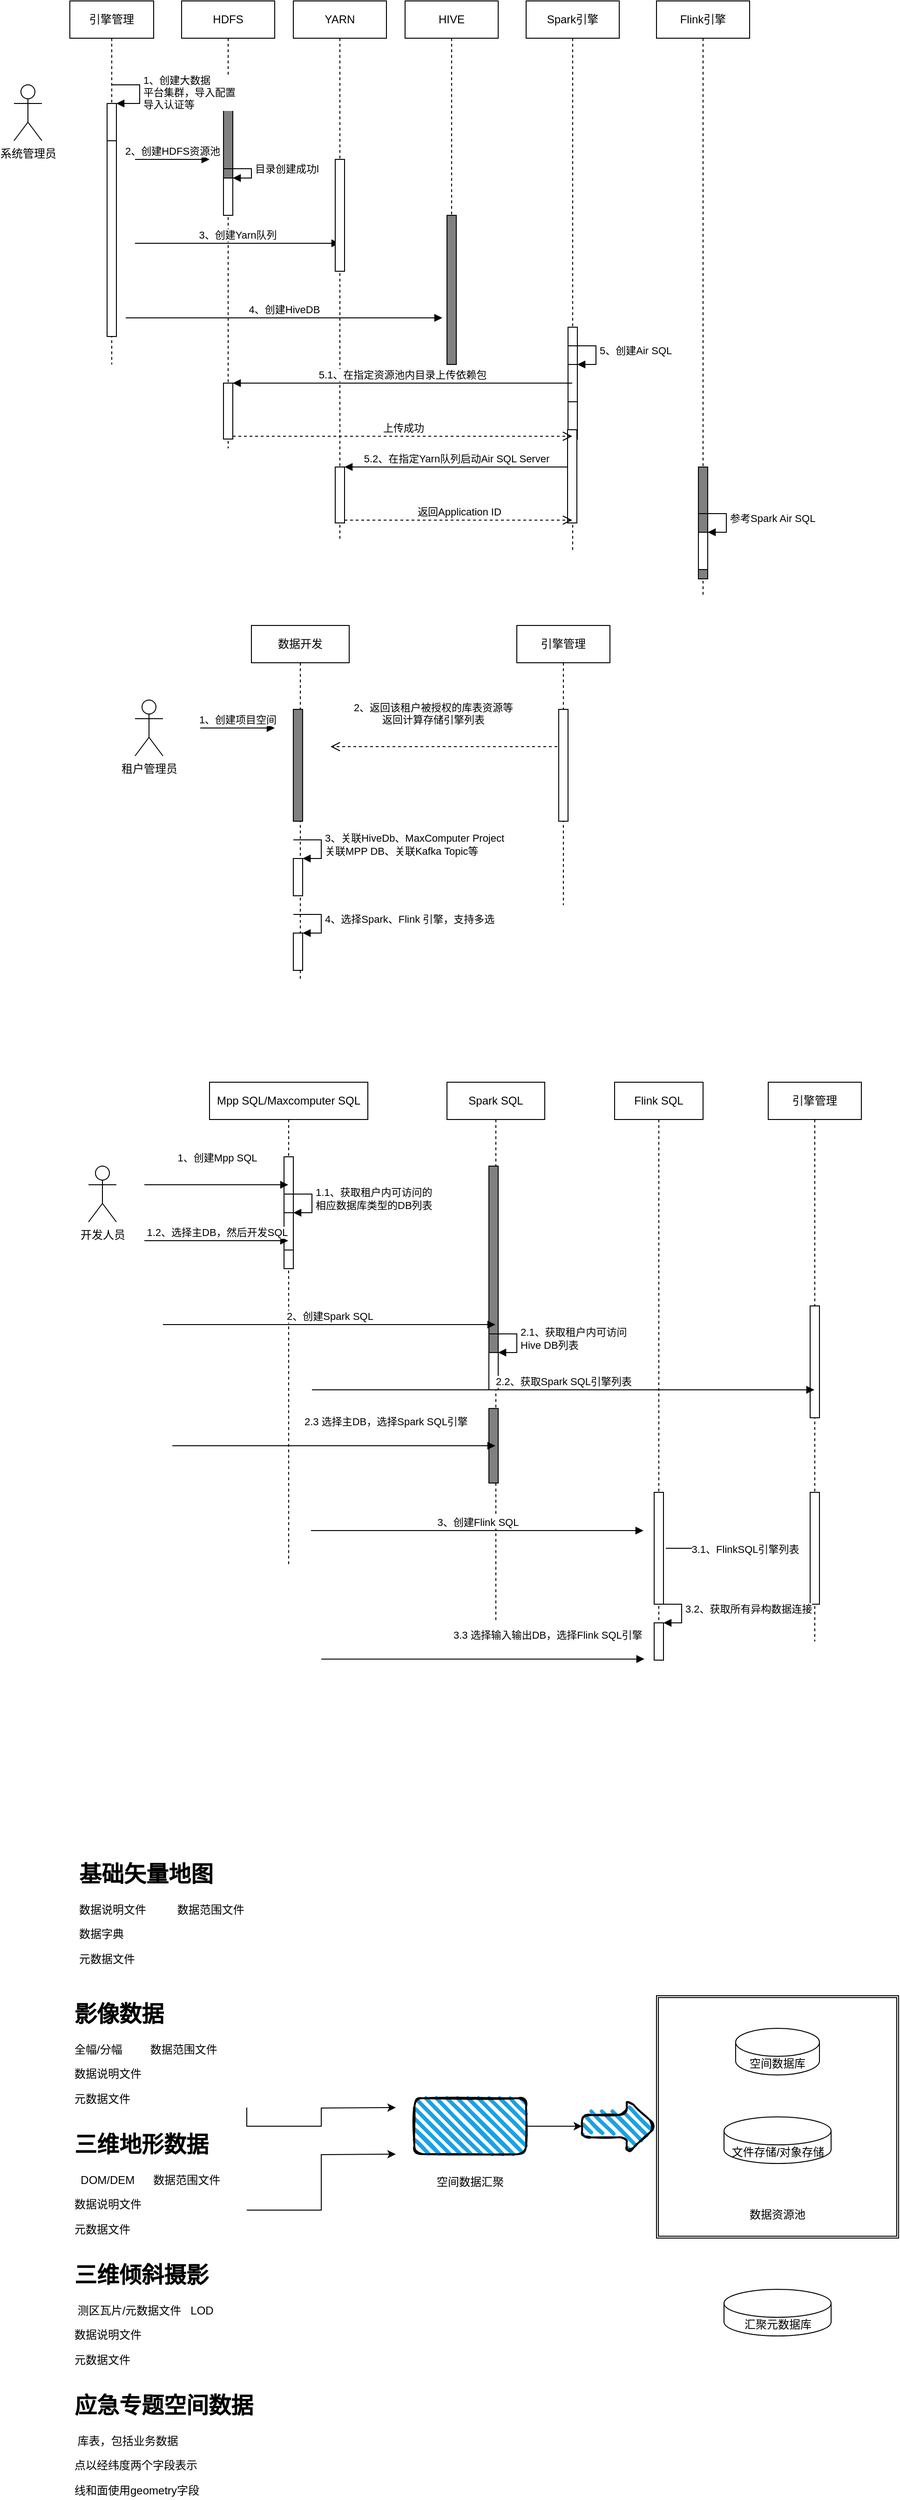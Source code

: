 <mxfile version="17.4.3" type="github">
  <diagram name="Page-1" id="2a216829-ef6e-dabb-86c1-c78162f3ba2b">
    <mxGraphModel dx="1426" dy="776" grid="1" gridSize="10" guides="1" tooltips="1" connect="1" arrows="1" fold="1" page="1" pageScale="1" pageWidth="850" pageHeight="1100" background="none" math="0" shadow="0">
      <root>
        <mxCell id="0" />
        <mxCell id="1" parent="0" />
        <mxCell id="PqrT7txZ_QQFGgLDtHlx-11" value="" style="shape=ext;double=1;whiteSpace=wrap;html=1;aspect=fixed;" vertex="1" parent="1">
          <mxGeometry x="760" y="2330" width="260" height="260" as="geometry" />
        </mxCell>
        <mxCell id="dJWWf9umhbd3Ho-xofpC-6" value="HDFS" style="shape=umlLifeline;perimeter=lifelinePerimeter;whiteSpace=wrap;html=1;container=1;collapsible=0;recursiveResize=0;outlineConnect=0;" parent="1" vertex="1">
          <mxGeometry x="250" y="190" width="100" height="480" as="geometry" />
        </mxCell>
        <mxCell id="dJWWf9umhbd3Ho-xofpC-7" value="" style="html=1;points=[];perimeter=orthogonalPerimeter;fillColor=#808080;" parent="dJWWf9umhbd3Ho-xofpC-6" vertex="1">
          <mxGeometry x="45" y="90" width="10" height="120" as="geometry" />
        </mxCell>
        <mxCell id="dJWWf9umhbd3Ho-xofpC-23" value="" style="html=1;points=[];perimeter=orthogonalPerimeter;" parent="dJWWf9umhbd3Ho-xofpC-6" vertex="1">
          <mxGeometry x="45" y="190" width="10" height="40" as="geometry" />
        </mxCell>
        <mxCell id="dJWWf9umhbd3Ho-xofpC-24" value="目录创建成功l" style="edgeStyle=orthogonalEdgeStyle;html=1;align=left;spacingLeft=2;endArrow=block;rounded=0;entryX=1;entryY=0;" parent="dJWWf9umhbd3Ho-xofpC-6" target="dJWWf9umhbd3Ho-xofpC-23" edge="1">
          <mxGeometry relative="1" as="geometry">
            <mxPoint x="45" y="180" as="sourcePoint" />
            <Array as="points">
              <mxPoint x="75" y="180" />
            </Array>
          </mxGeometry>
        </mxCell>
        <mxCell id="dJWWf9umhbd3Ho-xofpC-39" value="" style="html=1;points=[];perimeter=orthogonalPerimeter;" parent="dJWWf9umhbd3Ho-xofpC-6" vertex="1">
          <mxGeometry x="45" y="410" width="10" height="60" as="geometry" />
        </mxCell>
        <mxCell id="dJWWf9umhbd3Ho-xofpC-8" value="引擎管理" style="shape=umlLifeline;perimeter=lifelinePerimeter;whiteSpace=wrap;html=1;container=1;collapsible=0;recursiveResize=0;outlineConnect=0;" parent="1" vertex="1">
          <mxGeometry x="130" y="190" width="90" height="390" as="geometry" />
        </mxCell>
        <mxCell id="dJWWf9umhbd3Ho-xofpC-9" value="" style="html=1;points=[];perimeter=orthogonalPerimeter;" parent="dJWWf9umhbd3Ho-xofpC-8" vertex="1">
          <mxGeometry x="40" y="150" width="10" height="210" as="geometry" />
        </mxCell>
        <mxCell id="dJWWf9umhbd3Ho-xofpC-20" value="" style="html=1;points=[];perimeter=orthogonalPerimeter;" parent="dJWWf9umhbd3Ho-xofpC-8" vertex="1">
          <mxGeometry x="40" y="110" width="10" height="40" as="geometry" />
        </mxCell>
        <mxCell id="dJWWf9umhbd3Ho-xofpC-21" value="1、创建大数据&lt;br&gt;平台集群，导入配置&lt;br&gt;导入认证等" style="edgeStyle=orthogonalEdgeStyle;html=1;align=left;spacingLeft=2;endArrow=block;rounded=0;entryX=1;entryY=0;" parent="dJWWf9umhbd3Ho-xofpC-8" target="dJWWf9umhbd3Ho-xofpC-20" edge="1">
          <mxGeometry relative="1" as="geometry">
            <mxPoint x="45" y="90" as="sourcePoint" />
            <Array as="points">
              <mxPoint x="75" y="90" />
            </Array>
          </mxGeometry>
        </mxCell>
        <mxCell id="dJWWf9umhbd3Ho-xofpC-22" value="2、创建HDFS资源池" style="html=1;verticalAlign=bottom;endArrow=block;rounded=0;" parent="dJWWf9umhbd3Ho-xofpC-8" edge="1">
          <mxGeometry width="80" relative="1" as="geometry">
            <mxPoint x="70" y="170" as="sourcePoint" />
            <mxPoint x="150" y="170" as="targetPoint" />
          </mxGeometry>
        </mxCell>
        <mxCell id="dJWWf9umhbd3Ho-xofpC-26" value="3、创建Yarn队列" style="html=1;verticalAlign=bottom;endArrow=block;rounded=0;" parent="dJWWf9umhbd3Ho-xofpC-8" target="dJWWf9umhbd3Ho-xofpC-12" edge="1">
          <mxGeometry width="80" relative="1" as="geometry">
            <mxPoint x="70" y="260" as="sourcePoint" />
            <mxPoint x="150" y="260" as="targetPoint" />
          </mxGeometry>
        </mxCell>
        <mxCell id="dJWWf9umhbd3Ho-xofpC-10" value="HIVE" style="shape=umlLifeline;perimeter=lifelinePerimeter;whiteSpace=wrap;html=1;container=1;collapsible=0;recursiveResize=0;outlineConnect=0;" parent="1" vertex="1">
          <mxGeometry x="490" y="190" width="100" height="300" as="geometry" />
        </mxCell>
        <mxCell id="dJWWf9umhbd3Ho-xofpC-12" value="YARN" style="shape=umlLifeline;perimeter=lifelinePerimeter;whiteSpace=wrap;html=1;container=1;collapsible=0;recursiveResize=0;outlineConnect=0;" parent="1" vertex="1">
          <mxGeometry x="370" y="190" width="100" height="580" as="geometry" />
        </mxCell>
        <mxCell id="dJWWf9umhbd3Ho-xofpC-13" value="" style="html=1;points=[];perimeter=orthogonalPerimeter;" parent="dJWWf9umhbd3Ho-xofpC-12" vertex="1">
          <mxGeometry x="45" y="170" width="10" height="120" as="geometry" />
        </mxCell>
        <mxCell id="dJWWf9umhbd3Ho-xofpC-17" value="系统管理员" style="shape=umlActor;verticalLabelPosition=bottom;verticalAlign=top;html=1;outlineConnect=0;" parent="1" vertex="1">
          <mxGeometry x="70" y="280" width="30" height="60" as="geometry" />
        </mxCell>
        <mxCell id="dJWWf9umhbd3Ho-xofpC-11" value="" style="html=1;points=[];perimeter=orthogonalPerimeter;fillColor=#808080;" parent="1" vertex="1">
          <mxGeometry x="535" y="420" width="10" height="160" as="geometry" />
        </mxCell>
        <mxCell id="dJWWf9umhbd3Ho-xofpC-27" value="4、创建HiveDB" style="html=1;verticalAlign=bottom;endArrow=block;rounded=0;" parent="1" edge="1">
          <mxGeometry width="80" relative="1" as="geometry">
            <mxPoint x="190" y="530" as="sourcePoint" />
            <mxPoint x="530" y="530" as="targetPoint" />
          </mxGeometry>
        </mxCell>
        <mxCell id="dJWWf9umhbd3Ho-xofpC-30" value="Flink引擎" style="shape=umlLifeline;perimeter=lifelinePerimeter;whiteSpace=wrap;html=1;container=1;collapsible=0;recursiveResize=0;outlineConnect=0;" parent="1" vertex="1">
          <mxGeometry x="760" y="190" width="100" height="640" as="geometry" />
        </mxCell>
        <mxCell id="dJWWf9umhbd3Ho-xofpC-32" value="Spark引擎" style="shape=umlLifeline;perimeter=lifelinePerimeter;whiteSpace=wrap;html=1;container=1;collapsible=0;recursiveResize=0;outlineConnect=0;" parent="1" vertex="1">
          <mxGeometry x="620" y="190" width="100" height="590" as="geometry" />
        </mxCell>
        <mxCell id="dJWWf9umhbd3Ho-xofpC-33" value="" style="html=1;points=[];perimeter=orthogonalPerimeter;" parent="dJWWf9umhbd3Ho-xofpC-32" vertex="1">
          <mxGeometry x="45" y="350" width="10" height="120" as="geometry" />
        </mxCell>
        <mxCell id="dJWWf9umhbd3Ho-xofpC-34" value="" style="html=1;points=[];perimeter=orthogonalPerimeter;" parent="dJWWf9umhbd3Ho-xofpC-32" vertex="1">
          <mxGeometry x="45" y="390" width="10" height="40" as="geometry" />
        </mxCell>
        <mxCell id="dJWWf9umhbd3Ho-xofpC-35" value="5、创建Air SQL" style="edgeStyle=orthogonalEdgeStyle;html=1;align=left;spacingLeft=2;endArrow=block;rounded=0;entryX=1;entryY=0;" parent="dJWWf9umhbd3Ho-xofpC-32" target="dJWWf9umhbd3Ho-xofpC-34" edge="1">
          <mxGeometry relative="1" as="geometry">
            <mxPoint x="45" y="370" as="sourcePoint" />
            <Array as="points">
              <mxPoint x="75" y="370" />
            </Array>
          </mxGeometry>
        </mxCell>
        <mxCell id="dJWWf9umhbd3Ho-xofpC-42" value="" style="html=1;points=[];perimeter=orthogonalPerimeter;" parent="dJWWf9umhbd3Ho-xofpC-32" vertex="1">
          <mxGeometry x="44.5" y="460" width="10" height="100" as="geometry" />
        </mxCell>
        <mxCell id="dJWWf9umhbd3Ho-xofpC-36" value="" style="html=1;points=[];perimeter=orthogonalPerimeter;" parent="1" vertex="1">
          <mxGeometry x="415" y="690" width="10" height="60" as="geometry" />
        </mxCell>
        <mxCell id="dJWWf9umhbd3Ho-xofpC-37" value="5.2、在指定Yarn队列启动Air SQL Server" style="html=1;verticalAlign=bottom;endArrow=block;entryX=1;entryY=0;rounded=0;" parent="1" source="dJWWf9umhbd3Ho-xofpC-42" target="dJWWf9umhbd3Ho-xofpC-36" edge="1">
          <mxGeometry relative="1" as="geometry">
            <mxPoint x="669.5" y="690" as="sourcePoint" />
          </mxGeometry>
        </mxCell>
        <mxCell id="dJWWf9umhbd3Ho-xofpC-38" value="返回Application ID" style="html=1;verticalAlign=bottom;endArrow=open;dashed=1;endSize=8;exitX=1;exitY=0.95;rounded=0;" parent="1" source="dJWWf9umhbd3Ho-xofpC-36" edge="1">
          <mxGeometry relative="1" as="geometry">
            <mxPoint x="669.5" y="747" as="targetPoint" />
          </mxGeometry>
        </mxCell>
        <mxCell id="dJWWf9umhbd3Ho-xofpC-40" value="5.1、在指定资源池内目录上传依赖包" style="html=1;verticalAlign=bottom;endArrow=block;entryX=1;entryY=0;rounded=0;" parent="1" source="dJWWf9umhbd3Ho-xofpC-32" target="dJWWf9umhbd3Ho-xofpC-39" edge="1">
          <mxGeometry relative="1" as="geometry">
            <mxPoint x="365" y="600" as="sourcePoint" />
          </mxGeometry>
        </mxCell>
        <mxCell id="dJWWf9umhbd3Ho-xofpC-41" value="上传成功" style="html=1;verticalAlign=bottom;endArrow=open;dashed=1;endSize=8;exitX=1;exitY=0.95;rounded=0;" parent="1" source="dJWWf9umhbd3Ho-xofpC-39" target="dJWWf9umhbd3Ho-xofpC-32" edge="1">
          <mxGeometry relative="1" as="geometry">
            <mxPoint x="365" y="657" as="targetPoint" />
          </mxGeometry>
        </mxCell>
        <mxCell id="dJWWf9umhbd3Ho-xofpC-31" value="" style="html=1;points=[];perimeter=orthogonalPerimeter;fillColor=#808080;" parent="1" vertex="1">
          <mxGeometry x="805" y="690" width="10" height="120" as="geometry" />
        </mxCell>
        <mxCell id="dJWWf9umhbd3Ho-xofpC-43" value="" style="html=1;points=[];perimeter=orthogonalPerimeter;" parent="1" vertex="1">
          <mxGeometry x="805" y="760" width="10" height="40" as="geometry" />
        </mxCell>
        <mxCell id="dJWWf9umhbd3Ho-xofpC-44" value="参考Spark Air SQL" style="edgeStyle=orthogonalEdgeStyle;html=1;align=left;spacingLeft=2;endArrow=block;rounded=0;entryX=1;entryY=0;" parent="1" target="dJWWf9umhbd3Ho-xofpC-43" edge="1">
          <mxGeometry relative="1" as="geometry">
            <mxPoint x="805" y="740" as="sourcePoint" />
            <Array as="points">
              <mxPoint x="835" y="740" />
            </Array>
          </mxGeometry>
        </mxCell>
        <mxCell id="dJWWf9umhbd3Ho-xofpC-45" value="租户管理员" style="shape=umlActor;verticalLabelPosition=bottom;verticalAlign=top;html=1;outlineConnect=0;" parent="1" vertex="1">
          <mxGeometry x="200" y="940" width="30" height="60" as="geometry" />
        </mxCell>
        <mxCell id="dJWWf9umhbd3Ho-xofpC-46" value="数据开发" style="shape=umlLifeline;perimeter=lifelinePerimeter;whiteSpace=wrap;html=1;container=1;collapsible=0;recursiveResize=0;outlineConnect=0;" parent="1" vertex="1">
          <mxGeometry x="325" y="860" width="105" height="380" as="geometry" />
        </mxCell>
        <mxCell id="dJWWf9umhbd3Ho-xofpC-47" value="" style="html=1;points=[];perimeter=orthogonalPerimeter;fillColor=#808080;" parent="dJWWf9umhbd3Ho-xofpC-46" vertex="1">
          <mxGeometry x="45" y="90" width="10" height="120" as="geometry" />
        </mxCell>
        <mxCell id="dJWWf9umhbd3Ho-xofpC-54" value="2、返回该租户被授权的库表资源等&lt;br&gt;返回计算存储引擎列表" style="html=1;verticalAlign=bottom;endArrow=open;dashed=1;endSize=8;rounded=0;" parent="dJWWf9umhbd3Ho-xofpC-46" source="dJWWf9umhbd3Ho-xofpC-48" edge="1">
          <mxGeometry x="0.118" y="-20" relative="1" as="geometry">
            <mxPoint x="165" y="130" as="sourcePoint" />
            <mxPoint x="85" y="130" as="targetPoint" />
            <mxPoint as="offset" />
          </mxGeometry>
        </mxCell>
        <mxCell id="dJWWf9umhbd3Ho-xofpC-55" value="" style="html=1;points=[];perimeter=orthogonalPerimeter;" parent="dJWWf9umhbd3Ho-xofpC-46" vertex="1">
          <mxGeometry x="45" y="250" width="10" height="40" as="geometry" />
        </mxCell>
        <mxCell id="dJWWf9umhbd3Ho-xofpC-56" value="3、关联HiveDb、MaxComputer Project&lt;br&gt;关联MPP DB、关联Kafka Topic等" style="edgeStyle=orthogonalEdgeStyle;html=1;align=left;spacingLeft=2;endArrow=block;rounded=0;entryX=1;entryY=0;" parent="dJWWf9umhbd3Ho-xofpC-46" target="dJWWf9umhbd3Ho-xofpC-55" edge="1">
          <mxGeometry relative="1" as="geometry">
            <mxPoint x="45" y="230" as="sourcePoint" />
            <Array as="points">
              <mxPoint x="75" y="230" />
            </Array>
          </mxGeometry>
        </mxCell>
        <mxCell id="dJWWf9umhbd3Ho-xofpC-48" value="引擎管理" style="shape=umlLifeline;perimeter=lifelinePerimeter;whiteSpace=wrap;html=1;container=1;collapsible=0;recursiveResize=0;outlineConnect=0;" parent="1" vertex="1">
          <mxGeometry x="610" y="860" width="100" height="300" as="geometry" />
        </mxCell>
        <mxCell id="dJWWf9umhbd3Ho-xofpC-49" value="" style="html=1;points=[];perimeter=orthogonalPerimeter;" parent="dJWWf9umhbd3Ho-xofpC-48" vertex="1">
          <mxGeometry x="45" y="90" width="10" height="120" as="geometry" />
        </mxCell>
        <mxCell id="dJWWf9umhbd3Ho-xofpC-52" value="1、创建项目空间" style="html=1;verticalAlign=bottom;endArrow=block;rounded=0;" parent="1" edge="1">
          <mxGeometry width="80" relative="1" as="geometry">
            <mxPoint x="270" y="970" as="sourcePoint" />
            <mxPoint x="350" y="970" as="targetPoint" />
          </mxGeometry>
        </mxCell>
        <mxCell id="dJWWf9umhbd3Ho-xofpC-57" value="" style="html=1;points=[];perimeter=orthogonalPerimeter;" parent="1" vertex="1">
          <mxGeometry x="370" y="1190" width="10" height="40" as="geometry" />
        </mxCell>
        <mxCell id="dJWWf9umhbd3Ho-xofpC-58" value="4、选择Spark、Flink 引擎，支持多选" style="edgeStyle=orthogonalEdgeStyle;html=1;align=left;spacingLeft=2;endArrow=block;rounded=0;entryX=1;entryY=0;" parent="1" target="dJWWf9umhbd3Ho-xofpC-57" edge="1">
          <mxGeometry relative="1" as="geometry">
            <mxPoint x="370" y="1170" as="sourcePoint" />
            <Array as="points">
              <mxPoint x="400" y="1170" />
            </Array>
          </mxGeometry>
        </mxCell>
        <mxCell id="dJWWf9umhbd3Ho-xofpC-59" value="开发人员" style="shape=umlActor;verticalLabelPosition=bottom;verticalAlign=top;html=1;outlineConnect=0;" parent="1" vertex="1">
          <mxGeometry x="150" y="1440" width="30" height="60" as="geometry" />
        </mxCell>
        <mxCell id="dJWWf9umhbd3Ho-xofpC-60" value="Spark SQL" style="shape=umlLifeline;perimeter=lifelinePerimeter;whiteSpace=wrap;html=1;container=1;collapsible=0;recursiveResize=0;outlineConnect=0;" parent="1" vertex="1">
          <mxGeometry x="535" y="1350" width="105" height="580" as="geometry" />
        </mxCell>
        <mxCell id="dJWWf9umhbd3Ho-xofpC-61" value="" style="html=1;points=[];perimeter=orthogonalPerimeter;fillColor=#808080;" parent="dJWWf9umhbd3Ho-xofpC-60" vertex="1">
          <mxGeometry x="45" y="90" width="10" height="230" as="geometry" />
        </mxCell>
        <mxCell id="dJWWf9umhbd3Ho-xofpC-76" value="" style="html=1;points=[];perimeter=orthogonalPerimeter;" parent="dJWWf9umhbd3Ho-xofpC-60" vertex="1">
          <mxGeometry x="45" y="290" width="10" height="40" as="geometry" />
        </mxCell>
        <mxCell id="dJWWf9umhbd3Ho-xofpC-77" value="2.1、获取租户内可访问&lt;br&gt;Hive DB列表" style="edgeStyle=orthogonalEdgeStyle;html=1;align=left;spacingLeft=2;endArrow=block;rounded=0;entryX=1;entryY=0;" parent="dJWWf9umhbd3Ho-xofpC-60" target="dJWWf9umhbd3Ho-xofpC-76" edge="1">
          <mxGeometry relative="1" as="geometry">
            <mxPoint x="45" y="270" as="sourcePoint" />
            <Array as="points">
              <mxPoint x="75" y="270" />
            </Array>
          </mxGeometry>
        </mxCell>
        <mxCell id="dJWWf9umhbd3Ho-xofpC-88" value="" style="html=1;points=[];perimeter=orthogonalPerimeter;fillColor=#808080;" parent="dJWWf9umhbd3Ho-xofpC-60" vertex="1">
          <mxGeometry x="45" y="350" width="10" height="80" as="geometry" />
        </mxCell>
        <mxCell id="dJWWf9umhbd3Ho-xofpC-62" value="Mpp SQL/Maxcomputer SQL" style="shape=umlLifeline;perimeter=lifelinePerimeter;whiteSpace=wrap;html=1;container=1;collapsible=0;recursiveResize=0;outlineConnect=0;" parent="1" vertex="1">
          <mxGeometry x="280" y="1350" width="170" height="520" as="geometry" />
        </mxCell>
        <mxCell id="dJWWf9umhbd3Ho-xofpC-63" value="" style="html=1;points=[];perimeter=orthogonalPerimeter;" parent="dJWWf9umhbd3Ho-xofpC-62" vertex="1">
          <mxGeometry x="80" y="80" width="10" height="120" as="geometry" />
        </mxCell>
        <mxCell id="dJWWf9umhbd3Ho-xofpC-66" value="" style="html=1;points=[];perimeter=orthogonalPerimeter;" parent="dJWWf9umhbd3Ho-xofpC-62" vertex="1">
          <mxGeometry x="80" y="140" width="10" height="40" as="geometry" />
        </mxCell>
        <mxCell id="dJWWf9umhbd3Ho-xofpC-67" value="1.1、获取租户内可访问的&lt;br&gt;相应数据库类型的DB列表" style="edgeStyle=orthogonalEdgeStyle;html=1;align=left;spacingLeft=2;endArrow=block;rounded=0;entryX=1;entryY=0;" parent="dJWWf9umhbd3Ho-xofpC-62" target="dJWWf9umhbd3Ho-xofpC-66" edge="1">
          <mxGeometry relative="1" as="geometry">
            <mxPoint x="80" y="120" as="sourcePoint" />
            <Array as="points">
              <mxPoint x="110" y="120" />
            </Array>
          </mxGeometry>
        </mxCell>
        <mxCell id="dJWWf9umhbd3Ho-xofpC-65" value="1、创建Mpp SQL" style="html=1;verticalAlign=bottom;endArrow=block;rounded=0;" parent="1" target="dJWWf9umhbd3Ho-xofpC-62" edge="1">
          <mxGeometry y="20" width="80" relative="1" as="geometry">
            <mxPoint x="210" y="1460" as="sourcePoint" />
            <mxPoint x="290" y="1460" as="targetPoint" />
            <mxPoint as="offset" />
          </mxGeometry>
        </mxCell>
        <mxCell id="dJWWf9umhbd3Ho-xofpC-68" value="1.2、选择主DB，然后开发SQL" style="html=1;verticalAlign=bottom;endArrow=block;rounded=0;" parent="1" target="dJWWf9umhbd3Ho-xofpC-62" edge="1">
          <mxGeometry width="80" relative="1" as="geometry">
            <mxPoint x="210" y="1520" as="sourcePoint" />
            <mxPoint x="290" y="1520" as="targetPoint" />
          </mxGeometry>
        </mxCell>
        <mxCell id="dJWWf9umhbd3Ho-xofpC-71" value="引擎管理" style="shape=umlLifeline;perimeter=lifelinePerimeter;whiteSpace=wrap;html=1;container=1;collapsible=0;recursiveResize=0;outlineConnect=0;" parent="1" vertex="1">
          <mxGeometry x="880" y="1350" width="100" height="600" as="geometry" />
        </mxCell>
        <mxCell id="dJWWf9umhbd3Ho-xofpC-72" value="" style="html=1;points=[];perimeter=orthogonalPerimeter;" parent="dJWWf9umhbd3Ho-xofpC-71" vertex="1">
          <mxGeometry x="45" y="240" width="10" height="120" as="geometry" />
        </mxCell>
        <mxCell id="dJWWf9umhbd3Ho-xofpC-93" value="" style="html=1;points=[];perimeter=orthogonalPerimeter;" parent="dJWWf9umhbd3Ho-xofpC-71" vertex="1">
          <mxGeometry x="45" y="440" width="10" height="120" as="geometry" />
        </mxCell>
        <mxCell id="dJWWf9umhbd3Ho-xofpC-73" value="2、创建Spark SQL" style="html=1;verticalAlign=bottom;endArrow=block;rounded=0;" parent="1" target="dJWWf9umhbd3Ho-xofpC-60" edge="1">
          <mxGeometry width="80" relative="1" as="geometry">
            <mxPoint x="230" y="1610" as="sourcePoint" />
            <mxPoint x="310" y="1610" as="targetPoint" />
            <Array as="points">
              <mxPoint x="410" y="1610" />
            </Array>
          </mxGeometry>
        </mxCell>
        <mxCell id="dJWWf9umhbd3Ho-xofpC-74" value="Flink SQL" style="shape=umlLifeline;perimeter=lifelinePerimeter;whiteSpace=wrap;html=1;container=1;collapsible=0;recursiveResize=0;outlineConnect=0;" parent="1" vertex="1">
          <mxGeometry x="715" y="1350" width="95" height="620" as="geometry" />
        </mxCell>
        <mxCell id="dJWWf9umhbd3Ho-xofpC-75" value="" style="html=1;points=[];perimeter=orthogonalPerimeter;" parent="dJWWf9umhbd3Ho-xofpC-74" vertex="1">
          <mxGeometry x="42.5" y="440" width="10" height="120" as="geometry" />
        </mxCell>
        <mxCell id="dJWWf9umhbd3Ho-xofpC-94" value="" style="html=1;points=[];perimeter=orthogonalPerimeter;" parent="dJWWf9umhbd3Ho-xofpC-74" vertex="1">
          <mxGeometry x="42.5" y="580" width="10" height="40" as="geometry" />
        </mxCell>
        <mxCell id="dJWWf9umhbd3Ho-xofpC-95" value="3.2、获取所有异构数据连接" style="edgeStyle=orthogonalEdgeStyle;html=1;align=left;spacingLeft=2;endArrow=block;rounded=0;entryX=1;entryY=0;" parent="dJWWf9umhbd3Ho-xofpC-74" target="dJWWf9umhbd3Ho-xofpC-94" edge="1">
          <mxGeometry relative="1" as="geometry">
            <mxPoint x="42" y="560" as="sourcePoint" />
            <Array as="points">
              <mxPoint x="72" y="560" />
            </Array>
          </mxGeometry>
        </mxCell>
        <mxCell id="dJWWf9umhbd3Ho-xofpC-78" value="2.2、获取Spark SQL引擎列表" style="html=1;verticalAlign=bottom;endArrow=block;rounded=0;" parent="1" target="dJWWf9umhbd3Ho-xofpC-71" edge="1">
          <mxGeometry width="80" relative="1" as="geometry">
            <mxPoint x="390" y="1680" as="sourcePoint" />
            <mxPoint x="470" y="1680" as="targetPoint" />
          </mxGeometry>
        </mxCell>
        <mxCell id="dJWWf9umhbd3Ho-xofpC-85" value="&lt;span style=&quot;color: rgb(0, 0, 0); font-family: helvetica; font-size: 11px; font-style: normal; font-weight: 400; letter-spacing: normal; text-align: left; text-indent: 0px; text-transform: none; word-spacing: 0px; background-color: rgb(255, 255, 255); display: inline; float: none;&quot;&gt;2.3 选择主DB，选择Spark SQL引擎&lt;/span&gt;" style="text;whiteSpace=wrap;html=1;" parent="1" vertex="1">
          <mxGeometry x="380" y="1700" width="220" height="30" as="geometry" />
        </mxCell>
        <mxCell id="dJWWf9umhbd3Ho-xofpC-90" value="" style="html=1;verticalAlign=bottom;endArrow=block;rounded=0;" parent="1" target="dJWWf9umhbd3Ho-xofpC-60" edge="1">
          <mxGeometry width="80" relative="1" as="geometry">
            <mxPoint x="240" y="1740" as="sourcePoint" />
            <mxPoint x="320" y="1740" as="targetPoint" />
          </mxGeometry>
        </mxCell>
        <mxCell id="dJWWf9umhbd3Ho-xofpC-91" value="3、创建Flink SQL" style="html=1;verticalAlign=bottom;endArrow=block;rounded=0;" parent="1" edge="1">
          <mxGeometry width="80" relative="1" as="geometry">
            <mxPoint x="389" y="1831" as="sourcePoint" />
            <mxPoint x="746" y="1831" as="targetPoint" />
            <Array as="points">
              <mxPoint x="569" y="1831" />
            </Array>
          </mxGeometry>
        </mxCell>
        <mxCell id="dJWWf9umhbd3Ho-xofpC-92" value="3.1、FlinkSQL引擎列表" style="html=1;verticalAlign=bottom;endArrow=block;rounded=0;" parent="1" edge="1">
          <mxGeometry x="0.223" y="-10" width="80" relative="1" as="geometry">
            <mxPoint x="770" y="1850" as="sourcePoint" />
            <mxPoint x="909.5" y="1850" as="targetPoint" />
            <mxPoint x="-1" as="offset" />
          </mxGeometry>
        </mxCell>
        <mxCell id="dJWWf9umhbd3Ho-xofpC-96" value="&lt;span style=&quot;color: rgb(0 , 0 , 0) ; font-family: &amp;#34;helvetica&amp;#34; ; font-size: 11px ; font-style: normal ; font-weight: 400 ; letter-spacing: normal ; text-align: left ; text-indent: 0px ; text-transform: none ; word-spacing: 0px ; background-color: rgb(255 , 255 , 255) ; display: inline ; float: none&quot;&gt;3.3 选择输入输出DB，选择Flink SQL引擎&lt;/span&gt;" style="text;whiteSpace=wrap;html=1;" parent="1" vertex="1">
          <mxGeometry x="540" y="1928.82" width="220" height="30" as="geometry" />
        </mxCell>
        <mxCell id="dJWWf9umhbd3Ho-xofpC-97" value="" style="html=1;verticalAlign=bottom;endArrow=block;rounded=0;" parent="1" edge="1">
          <mxGeometry width="80" relative="1" as="geometry">
            <mxPoint x="400" y="1968.82" as="sourcePoint" />
            <mxPoint x="747" y="1968.82" as="targetPoint" />
          </mxGeometry>
        </mxCell>
        <mxCell id="PqrT7txZ_QQFGgLDtHlx-2" value="空间数据库" style="shape=cylinder3;whiteSpace=wrap;html=1;boundedLbl=1;backgroundOutline=1;size=15;" vertex="1" parent="1">
          <mxGeometry x="845" y="2365" width="90" height="50" as="geometry" />
        </mxCell>
        <mxCell id="PqrT7txZ_QQFGgLDtHlx-3" value="&lt;h1&gt;基础矢量地图&lt;/h1&gt;&lt;p&gt;数据说明文件&amp;nbsp; &amp;nbsp; &amp;nbsp; &amp;nbsp; &amp;nbsp; 数据范围文件&lt;/p&gt;&lt;p&gt;数据字典&lt;/p&gt;&lt;p&gt;元数据文件&lt;/p&gt;&lt;p&gt;&lt;br&gt;&lt;/p&gt;" style="text;html=1;strokeColor=none;fillColor=none;spacing=5;spacingTop=-20;whiteSpace=wrap;overflow=hidden;rounded=0;" vertex="1" parent="1">
          <mxGeometry x="135" y="2180" width="190" height="120" as="geometry" />
        </mxCell>
        <mxCell id="PqrT7txZ_QQFGgLDtHlx-18" style="edgeStyle=orthogonalEdgeStyle;rounded=0;orthogonalLoop=1;jettySize=auto;html=1;exitX=1;exitY=1;exitDx=0;exitDy=0;" edge="1" parent="1" source="PqrT7txZ_QQFGgLDtHlx-4">
          <mxGeometry relative="1" as="geometry">
            <mxPoint x="480" y="2450" as="targetPoint" />
          </mxGeometry>
        </mxCell>
        <mxCell id="PqrT7txZ_QQFGgLDtHlx-4" value="&lt;h1&gt;影像数据&lt;/h1&gt;&lt;p&gt;全幅/分幅&amp;nbsp; &amp;nbsp; &amp;nbsp; &amp;nbsp; &amp;nbsp;数据范围文件&lt;/p&gt;&lt;p&gt;数据说明文件&lt;/p&gt;&lt;p&gt;元数据文件&lt;/p&gt;&lt;p&gt;&lt;br&gt;&lt;/p&gt;" style="text;html=1;strokeColor=none;fillColor=none;spacing=5;spacingTop=-20;whiteSpace=wrap;overflow=hidden;rounded=0;" vertex="1" parent="1">
          <mxGeometry x="130" y="2330" width="190" height="120" as="geometry" />
        </mxCell>
        <mxCell id="PqrT7txZ_QQFGgLDtHlx-19" style="edgeStyle=orthogonalEdgeStyle;rounded=0;orthogonalLoop=1;jettySize=auto;html=1;exitX=1;exitY=0.75;exitDx=0;exitDy=0;" edge="1" parent="1" source="PqrT7txZ_QQFGgLDtHlx-5">
          <mxGeometry relative="1" as="geometry">
            <mxPoint x="480" y="2500" as="targetPoint" />
          </mxGeometry>
        </mxCell>
        <mxCell id="PqrT7txZ_QQFGgLDtHlx-5" value="&lt;h1&gt;三维地形数据&lt;/h1&gt;&lt;p&gt;&amp;nbsp; DOM/DEM&amp;nbsp; &amp;nbsp; &amp;nbsp; 数据范围文件&lt;/p&gt;&lt;p&gt;数据说明文件&lt;/p&gt;&lt;p&gt;元数据文件&lt;/p&gt;&lt;p&gt;&lt;br&gt;&lt;/p&gt;" style="text;html=1;strokeColor=none;fillColor=none;spacing=5;spacingTop=-20;whiteSpace=wrap;overflow=hidden;rounded=0;" vertex="1" parent="1">
          <mxGeometry x="130" y="2470" width="190" height="120" as="geometry" />
        </mxCell>
        <mxCell id="PqrT7txZ_QQFGgLDtHlx-6" value="&lt;h1&gt;三维倾斜摄影&lt;/h1&gt;&lt;p&gt;&amp;nbsp;测区瓦片/元数据文件&amp;nbsp; &amp;nbsp;LOD&lt;/p&gt;&lt;p&gt;数据说明文件&lt;/p&gt;&lt;p&gt;元数据文件&lt;/p&gt;&lt;p&gt;&lt;br&gt;&lt;/p&gt;" style="text;html=1;strokeColor=none;fillColor=none;spacing=5;spacingTop=-20;whiteSpace=wrap;overflow=hidden;rounded=0;" vertex="1" parent="1">
          <mxGeometry x="130" y="2610" width="190" height="120" as="geometry" />
        </mxCell>
        <mxCell id="PqrT7txZ_QQFGgLDtHlx-7" value="&lt;h1&gt;应急专题空间数据&lt;/h1&gt;&lt;p&gt;&amp;nbsp;库表，包括业务数据&lt;/p&gt;&lt;p&gt;点以经纬度两个字段表示&lt;/p&gt;&lt;p&gt;线和面使用geometry字段&lt;/p&gt;&lt;p&gt;&lt;br&gt;&lt;/p&gt;&lt;p&gt;&lt;br&gt;&lt;/p&gt;" style="text;html=1;strokeColor=none;fillColor=none;spacing=5;spacingTop=-20;whiteSpace=wrap;overflow=hidden;rounded=0;" vertex="1" parent="1">
          <mxGeometry x="130" y="2750" width="240" height="120" as="geometry" />
        </mxCell>
        <mxCell id="PqrT7txZ_QQFGgLDtHlx-15" value="" style="edgeStyle=orthogonalEdgeStyle;rounded=0;orthogonalLoop=1;jettySize=auto;html=1;" edge="1" parent="1" source="PqrT7txZ_QQFGgLDtHlx-8" target="PqrT7txZ_QQFGgLDtHlx-14">
          <mxGeometry relative="1" as="geometry" />
        </mxCell>
        <mxCell id="PqrT7txZ_QQFGgLDtHlx-8" value="" style="rounded=1;whiteSpace=wrap;html=1;strokeWidth=2;fillWeight=4;hachureGap=8;hachureAngle=45;fillColor=#1ba1e2;sketch=1;" vertex="1" parent="1">
          <mxGeometry x="500" y="2440" width="120" height="60" as="geometry" />
        </mxCell>
        <mxCell id="PqrT7txZ_QQFGgLDtHlx-9" value="空间数据汇聚" style="text;html=1;strokeColor=none;fillColor=none;align=center;verticalAlign=middle;whiteSpace=wrap;rounded=0;" vertex="1" parent="1">
          <mxGeometry x="500" y="2515" width="120" height="30" as="geometry" />
        </mxCell>
        <mxCell id="PqrT7txZ_QQFGgLDtHlx-12" value="文件存储/对象存储" style="shape=cylinder3;whiteSpace=wrap;html=1;boundedLbl=1;backgroundOutline=1;size=15;" vertex="1" parent="1">
          <mxGeometry x="832.5" y="2460" width="115" height="50" as="geometry" />
        </mxCell>
        <mxCell id="PqrT7txZ_QQFGgLDtHlx-13" value="数据资源池" style="text;html=1;strokeColor=none;fillColor=none;align=center;verticalAlign=middle;whiteSpace=wrap;rounded=0;" vertex="1" parent="1">
          <mxGeometry x="850" y="2550" width="80" height="30" as="geometry" />
        </mxCell>
        <mxCell id="PqrT7txZ_QQFGgLDtHlx-14" value="" style="shape=singleArrow;whiteSpace=wrap;html=1;arrowWidth=0.4;arrowSize=0.4;fillColor=#1ba1e2;rounded=1;strokeWidth=2;fillWeight=4;hachureGap=8;hachureAngle=45;sketch=1;" vertex="1" parent="1">
          <mxGeometry x="680" y="2440" width="80" height="60" as="geometry" />
        </mxCell>
        <mxCell id="PqrT7txZ_QQFGgLDtHlx-17" value="汇聚元数据库" style="shape=cylinder3;whiteSpace=wrap;html=1;boundedLbl=1;backgroundOutline=1;size=15;" vertex="1" parent="1">
          <mxGeometry x="832.5" y="2645" width="115" height="50" as="geometry" />
        </mxCell>
      </root>
    </mxGraphModel>
  </diagram>
</mxfile>

